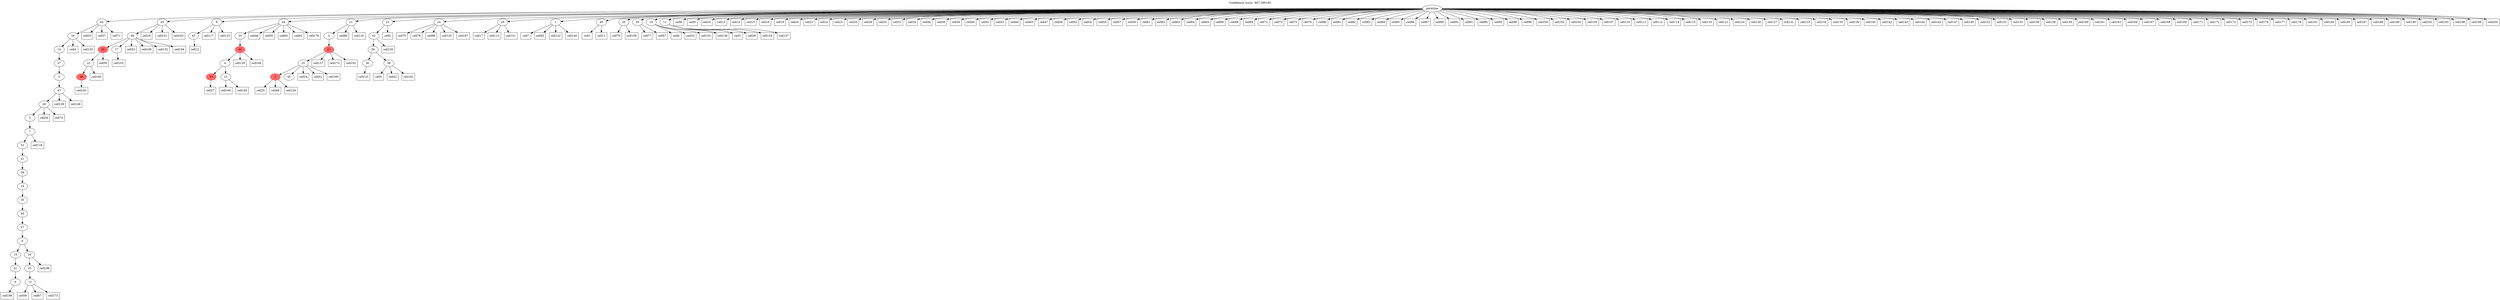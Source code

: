 digraph g {
	"55" -> "56";
	"56" [label="9"];
	"54" -> "55";
	"55" [label="31"];
	"52" -> "53";
	"53" [label="12"];
	"51" -> "52";
	"52" [label="10"];
	"50" -> "51";
	"51" [label="18"];
	"50" -> "54";
	"54" [label="15"];
	"49" -> "50";
	"50" [label="6"];
	"48" -> "49";
	"49" [label="27"];
	"47" -> "48";
	"48" [label="46"];
	"46" -> "47";
	"47" [label="35"];
	"45" -> "46";
	"46" [label="19"];
	"44" -> "45";
	"45" [label="39"];
	"43" -> "44";
	"44" [label="41"];
	"42" -> "43";
	"43" [label="32"];
	"41" -> "42";
	"42" [label="7"];
	"40" -> "41";
	"41" [label="3"];
	"39" -> "40";
	"40" [label="28"];
	"38" -> "39";
	"39" [label="47"];
	"37" -> "38";
	"38" [label="5"];
	"36" -> "37";
	"37" [label="37"];
	"35" -> "36";
	"36" [label="14"];
	"34" -> "35";
	"35" [label="34"];
	"31" -> "32";
	"32" [color=indianred1, style=filled, label="48"];
	"30" -> "31";
	"31" [label="22"];
	"29" -> "30";
	"30" [color=indianred1, style=filled, label="20"];
	"29" -> "33";
	"33" [label="17"];
	"28" -> "29";
	"29" [label="48"];
	"19" -> "20";
	"20" [label="43"];
	"16" -> "17";
	"17" [color=indianred1, style=filled, label="33"];
	"16" -> "18";
	"18" [label="13"];
	"15" -> "16";
	"16" [label="4"];
	"14" -> "15";
	"15" [color=indianred1, style=filled, label="44"];
	"13" -> "14";
	"14" [label="33"];
	"9" -> "10";
	"10" [color=indianred1, style=filled, label="2"];
	"9" -> "11";
	"11" [label="40"];
	"8" -> "9";
	"9" [label="25"];
	"7" -> "8";
	"8" [color=indianred1, style=filled, label="21"];
	"6" -> "7";
	"7" [label="2"];
	"3" -> "4";
	"4" [label="36"];
	"3" -> "5";
	"5" [label="38"];
	"2" -> "3";
	"3" [label="50"];
	"1" -> "2";
	"2" [label="42"];
	"0" -> "1";
	"1" [label="23"];
	"0" -> "6";
	"6" [label="21"];
	"0" -> "12";
	"12" [label="24"];
	"0" -> "13";
	"13" [label="44"];
	"0" -> "19";
	"19" [label="8"];
	"0" -> "21";
	"21" [label="29"];
	"0" -> "22";
	"22" [label="1"];
	"0" -> "23";
	"23" [label="49"];
	"0" -> "24";
	"24" [label="26"];
	"0" -> "25";
	"25" [label="30"];
	"0" -> "26";
	"26" [label="16"];
	"0" -> "27";
	"27" [label="11"];
	"0" -> "28";
	"28" [label="20"];
	"0" -> "34";
	"34" [label="45"];
	"0" [label="germline"];
	"23" -> "cell1";
	"cell1" [shape=box];
	"1" -> "cell2";
	"cell2" [shape=box];
	"27" -> "cell3";
	"cell3" [shape=box];
	"35" -> "cell4";
	"cell4" [shape=box];
	"5" -> "cell5";
	"cell5" [shape=box];
	"26" -> "cell6";
	"cell6" [shape=box];
	"22" -> "cell7";
	"cell7" [shape=box];
	"0" -> "cell8";
	"cell8" [shape=box];
	"0" -> "cell9";
	"cell9" [shape=box];
	"0" -> "cell10";
	"cell10" [shape=box];
	"23" -> "cell11";
	"cell11" [shape=box];
	"20" -> "cell12";
	"cell12" [shape=box];
	"0" -> "cell13";
	"cell13" [shape=box];
	"0" -> "cell14";
	"cell14" [shape=box];
	"0" -> "cell15";
	"cell15" [shape=box];
	"0" -> "cell16";
	"cell16" [shape=box];
	"21" -> "cell17";
	"cell17" [shape=box];
	"28" -> "cell18";
	"cell18" [shape=box];
	"0" -> "cell19";
	"cell19" [shape=box];
	"0" -> "cell20";
	"cell20" [shape=box];
	"0" -> "cell21";
	"cell21" [shape=box];
	"0" -> "cell22";
	"cell22" [shape=box];
	"0" -> "cell23";
	"cell23" [shape=box];
	"9" -> "cell24";
	"cell24" [shape=box];
	"0" -> "cell25";
	"cell25" [shape=box];
	"40" -> "cell26";
	"cell26" [shape=box];
	"17" -> "cell27";
	"cell27" [shape=box];
	"0" -> "cell28";
	"cell28" [shape=box];
	"27" -> "cell29";
	"cell29" [shape=box];
	"0" -> "cell30";
	"cell30" [shape=box];
	"0" -> "cell31";
	"cell31" [shape=box];
	"26" -> "cell32";
	"cell32" [shape=box];
	"34" -> "cell33";
	"cell33" [shape=box];
	"0" -> "cell34";
	"cell34" [shape=box];
	"10" -> "cell35";
	"cell35" [shape=box];
	"0" -> "cell36";
	"cell36" [shape=box];
	"34" -> "cell37";
	"cell37" [shape=box];
	"0" -> "cell38";
	"cell38" [shape=box];
	"0" -> "cell39";
	"cell39" [shape=box];
	"0" -> "cell40";
	"cell40" [shape=box];
	"0" -> "cell41";
	"cell41" [shape=box];
	"5" -> "cell42";
	"cell42" [shape=box];
	"0" -> "cell43";
	"cell43" [shape=box];
	"0" -> "cell44";
	"cell44" [shape=box];
	"0" -> "cell45";
	"cell45" [shape=box];
	"13" -> "cell46";
	"cell46" [shape=box];
	"0" -> "cell47";
	"cell47" [shape=box];
	"10" -> "cell48";
	"cell48" [shape=box];
	"0" -> "cell49";
	"cell49" [shape=box];
	"13" -> "cell50";
	"cell50" [shape=box];
	"9" -> "cell51";
	"cell51" [shape=box];
	"0" -> "cell52";
	"cell52" [shape=box];
	"29" -> "cell53";
	"cell53" [shape=box];
	"0" -> "cell54";
	"cell54" [shape=box];
	"0" -> "cell55";
	"cell55" [shape=box];
	"53" -> "cell56";
	"cell56" [shape=box];
	"0" -> "cell57";
	"cell57" [shape=box];
	"0" -> "cell58";
	"cell58" [shape=box];
	"30" -> "cell59";
	"cell59" [shape=box];
	"13" -> "cell60";
	"cell60" [shape=box];
	"0" -> "cell61";
	"cell61" [shape=box];
	"0" -> "cell62";
	"cell62" [shape=box];
	"0" -> "cell63";
	"cell63" [shape=box];
	"0" -> "cell64";
	"cell64" [shape=box];
	"0" -> "cell65";
	"cell65" [shape=box];
	"0" -> "cell66";
	"cell66" [shape=box];
	"53" -> "cell67";
	"cell67" [shape=box];
	"0" -> "cell68";
	"cell68" [shape=box];
	"0" -> "cell69";
	"cell69" [shape=box];
	"12" -> "cell70";
	"cell70" [shape=box];
	"34" -> "cell71";
	"cell71" [shape=box];
	"0" -> "cell72";
	"cell72" [shape=box];
	"0" -> "cell73";
	"cell73" [shape=box];
	"40" -> "cell74";
	"cell74" [shape=box];
	"0" -> "cell75";
	"cell75" [shape=box];
	"0" -> "cell76";
	"cell76" [shape=box];
	"25" -> "cell77";
	"cell77" [shape=box];
	"12" -> "cell78";
	"cell78" [shape=box];
	"24" -> "cell79";
	"cell79" [shape=box];
	"0" -> "cell80";
	"cell80" [shape=box];
	"0" -> "cell81";
	"cell81" [shape=box];
	"0" -> "cell82";
	"cell82" [shape=box];
	"0" -> "cell83";
	"cell83" [shape=box];
	"0" -> "cell84";
	"cell84" [shape=box];
	"0" -> "cell85";
	"cell85" [shape=box];
	"0" -> "cell86";
	"cell86" [shape=box];
	"0" -> "cell87";
	"cell87" [shape=box];
	"6" -> "cell88";
	"cell88" [shape=box];
	"0" -> "cell89";
	"cell89" [shape=box];
	"0" -> "cell90";
	"cell90" [shape=box];
	"0" -> "cell91";
	"cell91" [shape=box];
	"13" -> "cell92";
	"cell92" [shape=box];
	"22" -> "cell93";
	"cell93" [shape=box];
	"0" -> "cell94";
	"cell94" [shape=box];
	"0" -> "cell95";
	"cell95" [shape=box];
	"0" -> "cell96";
	"cell96" [shape=box];
	"25" -> "cell97";
	"cell97" [shape=box];
	"0" -> "cell98";
	"cell98" [shape=box];
	"12" -> "cell99";
	"cell99" [shape=box];
	"0" -> "cell100";
	"cell100" [shape=box];
	"26" -> "cell101";
	"cell101" [shape=box];
	"0" -> "cell102";
	"cell102" [shape=box];
	"33" -> "cell103";
	"cell103" [shape=box];
	"0" -> "cell104";
	"cell104" [shape=box];
	"0" -> "cell105";
	"cell105" [shape=box];
	"18" -> "cell106";
	"cell106" [shape=box];
	"0" -> "cell107";
	"cell107" [shape=box];
	"24" -> "cell108";
	"cell108" [shape=box];
	"29" -> "cell109";
	"cell109" [shape=box];
	"0" -> "cell110";
	"cell110" [shape=box];
	"0" -> "cell111";
	"cell111" [shape=box];
	"0" -> "cell112";
	"cell112" [shape=box];
	"21" -> "cell113";
	"cell113" [shape=box];
	"0" -> "cell114";
	"cell114" [shape=box];
	"0" -> "cell115";
	"cell115" [shape=box];
	"6" -> "cell116";
	"cell116" [shape=box];
	"19" -> "cell117";
	"cell117" [shape=box];
	"42" -> "cell118";
	"cell118" [shape=box];
	"0" -> "cell119";
	"cell119" [shape=box];
	"12" -> "cell120";
	"cell120" [shape=box];
	"0" -> "cell121";
	"cell121" [shape=box];
	"22" -> "cell122";
	"cell122" [shape=box];
	"4" -> "cell123";
	"cell123" [shape=box];
	"0" -> "cell124";
	"cell124" [shape=box];
	"19" -> "cell125";
	"cell125" [shape=box];
	"0" -> "cell126";
	"cell126" [shape=box];
	"0" -> "cell127";
	"cell127" [shape=box];
	"10" -> "cell128";
	"cell128" [shape=box];
	"39" -> "cell129";
	"cell129" [shape=box];
	"35" -> "cell130";
	"cell130" [shape=box];
	"0" -> "cell131";
	"cell131" [shape=box];
	"29" -> "cell132";
	"cell132" [shape=box];
	"0" -> "cell133";
	"cell133" [shape=box];
	"0" -> "cell134";
	"cell134" [shape=box];
	"0" -> "cell135";
	"cell135" [shape=box];
	"0" -> "cell136";
	"cell136" [shape=box];
	"8" -> "cell137";
	"cell137" [shape=box];
	"26" -> "cell138";
	"cell138" [shape=box];
	"15" -> "cell139";
	"cell139" [shape=box];
	"0" -> "cell140";
	"cell140" [shape=box];
	"21" -> "cell141";
	"cell141" [shape=box];
	"0" -> "cell142";
	"cell142" [shape=box];
	"0" -> "cell143";
	"cell143" [shape=box];
	"0" -> "cell144";
	"cell144" [shape=box];
	"0" -> "cell145";
	"cell145" [shape=box];
	"22" -> "cell146";
	"cell146" [shape=box];
	"0" -> "cell147";
	"cell147" [shape=box];
	"39" -> "cell148";
	"cell148" [shape=box];
	"0" -> "cell149";
	"cell149" [shape=box];
	"2" -> "cell150";
	"cell150" [shape=box];
	"28" -> "cell151";
	"cell151" [shape=box];
	"0" -> "cell152";
	"cell152" [shape=box];
	"0" -> "cell153";
	"cell153" [shape=box];
	"27" -> "cell154";
	"cell154" [shape=box];
	"0" -> "cell155";
	"cell155" [shape=box];
	"0" -> "cell156";
	"cell156" [shape=box];
	"27" -> "cell157";
	"cell157" [shape=box];
	"0" -> "cell158";
	"cell158" [shape=box];
	"0" -> "cell159";
	"cell159" [shape=box];
	"0" -> "cell160";
	"cell160" [shape=box];
	"0" -> "cell161";
	"cell161" [shape=box];
	"0" -> "cell162";
	"cell162" [shape=box];
	"28" -> "cell163";
	"cell163" [shape=box];
	"0" -> "cell164";
	"cell164" [shape=box];
	"31" -> "cell165";
	"cell165" [shape=box];
	"15" -> "cell166";
	"cell166" [shape=box];
	"0" -> "cell167";
	"cell167" [shape=box];
	"0" -> "cell168";
	"cell168" [shape=box];
	"0" -> "cell169";
	"cell169" [shape=box];
	"8" -> "cell170";
	"cell170" [shape=box];
	"0" -> "cell171";
	"cell171" [shape=box];
	"0" -> "cell172";
	"cell172" [shape=box];
	"53" -> "cell173";
	"cell173" [shape=box];
	"0" -> "cell174";
	"cell174" [shape=box];
	"0" -> "cell175";
	"cell175" [shape=box];
	"0" -> "cell176";
	"cell176" [shape=box];
	"0" -> "cell177";
	"cell177" [shape=box];
	"0" -> "cell178";
	"cell178" [shape=box];
	"13" -> "cell179";
	"cell179" [shape=box];
	"9" -> "cell180";
	"cell180" [shape=box];
	"0" -> "cell181";
	"cell181" [shape=box];
	"5" -> "cell182";
	"cell182" [shape=box];
	"32" -> "cell183";
	"cell183" [shape=box];
	"0" -> "cell184";
	"cell184" [shape=box];
	"0" -> "cell185";
	"cell185" [shape=box];
	"56" -> "cell186";
	"cell186" [shape=box];
	"0" -> "cell187";
	"cell187" [shape=box];
	"0" -> "cell188";
	"cell188" [shape=box];
	"0" -> "cell189";
	"cell189" [shape=box];
	"0" -> "cell190";
	"cell190" [shape=box];
	"0" -> "cell191";
	"cell191" [shape=box];
	"8" -> "cell192";
	"cell192" [shape=box];
	"0" -> "cell193";
	"cell193" [shape=box];
	"29" -> "cell194";
	"cell194" [shape=box];
	"18" -> "cell195";
	"cell195" [shape=box];
	"51" -> "cell196";
	"cell196" [shape=box];
	"12" -> "cell197";
	"cell197" [shape=box];
	"0" -> "cell198";
	"cell198" [shape=box];
	"0" -> "cell199";
	"cell199" [shape=box];
	"0" -> "cell200";
	"cell200" [shape=box];
	labelloc="t";
	label="Confidence score: -607.590165";
}
